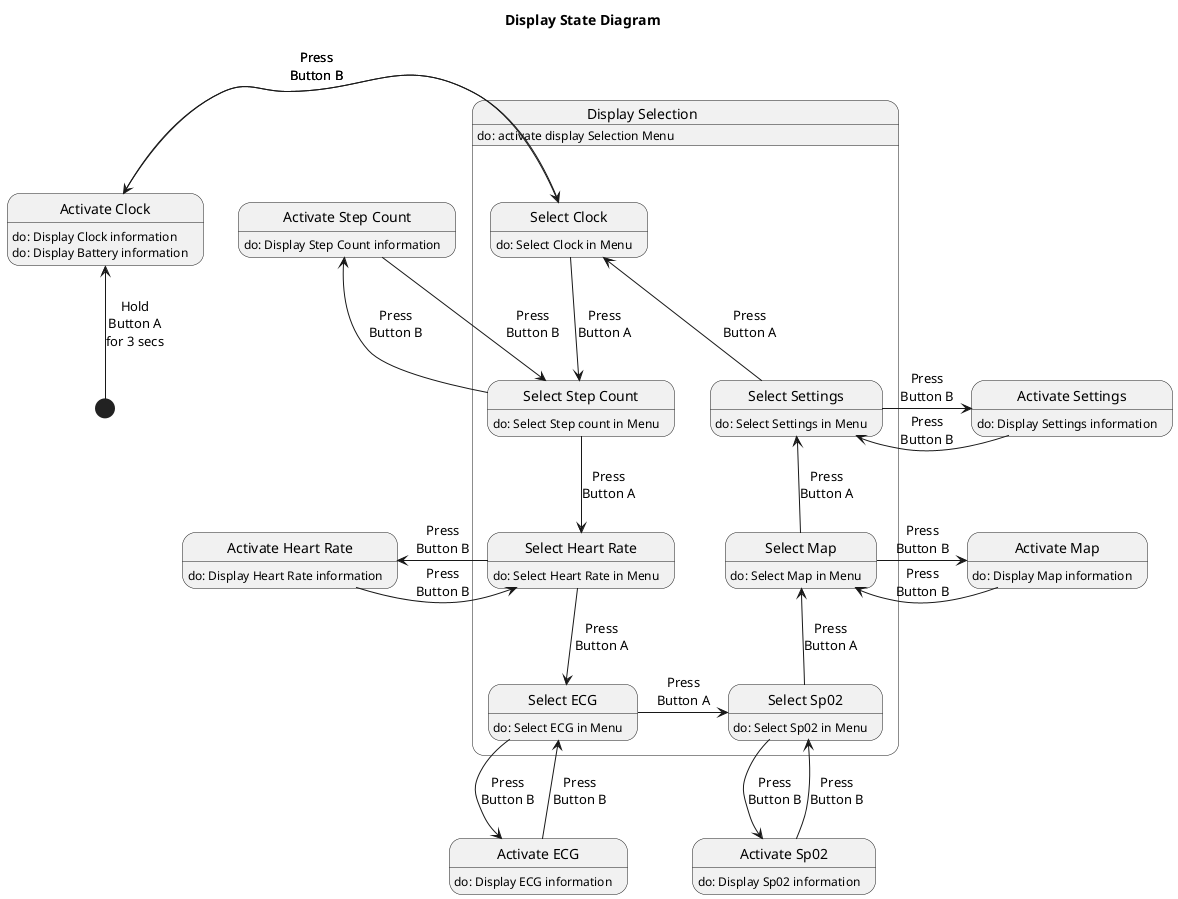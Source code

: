 @startuml

skinparam shadowing false

title Display State Diagram

state "Activate Clock" as Ac : do: Display Clock information\ndo: Display Battery information 
state "Activate Step Count" as Asc : do: Display Step Count information
state "Activate Heart Rate" as Ahr : do: Display Heart Rate information
state "Activate ECG" as Aecg : do: Display ECG information
state "Activate Sp02" as Asp : do: Display Sp02 information
state "Activate Map" as Am : do: Display Map information
state "Activate Settings" as As : do: Display Settings information

state "Display Selection" as Dms{

    state "Select Clock" as Sc : do: Select Clock in Menu
    state "Select Step Count" as Ssc : do: Select Step count in Menu
    state "Select Heart Rate" as Shr : do: Select Heart Rate in Menu
    state "Select ECG" as Secg : do: Select ECG in Menu
    state "Select Sp02" as Ssp : do: Select Sp02 in Menu
    state "Select Map" as Sm : do: Select Map in Menu
    state "Select Settings" as Ss : do: Select Settings in Menu

    Sc -down-> Ssc : Press\nButton A
    Ssc -down-> Shr : Press\nButton A
    Shr -down-> Secg : Press\nButton A
    Secg -right-> Ssp : Press\nButton A
    Ssp -up-> Sm : Press\nButton A
    Sm -up-> Ss : Press\nButton A
    Ss -up-> Sc : Press\nButton A

}

Dms : do: activate display Selection Menu

Sc -right-> Ac : Press\nButton B
Ssc -up-> Asc : Press\nButton B
Shr -left-> Ahr : Press\nButton B
Secg -down-> Aecg : Press\nButton B
Ssp -down-> Asp : Press\nButton B
Sm -right-> Am : Press\nButton B
Ss -right-> As : Press\nButton B

[*] -up-> Ac : Hold\nButton A\nfor 3 secs
Ac -left-> Sc : Press\nButton B
Asc -down-> Ssc : Press\nButton B
Ahr -right-> Shr : Press\nButton B
Aecg -up-> Secg : Press\nButton B
Asp -up-> Ssp : Press\nButton B
Am -left-> Sm : Press\nButton B
As -left-> Ss : Press\nButton B


@enduml
